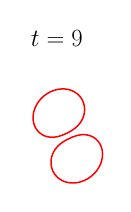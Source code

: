 \begin{tikzpicture}[scale=0.36]

\begin{axis}[
  xmin = -6,
  xmax = 2,
  ymin = -2,
  ymax = 2,
  axis equal = true,
  hide axis,
  title = {\Huge$t=9$}
  ]

\addplot [mark=none,red,line width=1.5] table{
-2.637e+00 1.242e-01
-2.559e+00 7.877e-02
-2.476e+00 4.296e-02
-2.388e+00 1.71e-02
-2.296e+00 1.403e-03
-2.202e+00 -4.095e-03
-2.106e+00 4.268e-04
-2.01e+00 1.45e-02
-1.912e+00 3.731e-02
-1.815e+00 6.783e-02
-1.718e+00 1.049e-01
-1.622e+00 1.476e-01
-1.526e+00 1.952e-01
-1.431e+00 2.481e-01
-1.339e+00 3.066e-01
-1.25e+00 3.717e-01
-1.167e+00 4.441e-01
-1.091e+00 5.241e-01
-1.024e+00 6.114e-01
-9.675e-01 7.048e-01
-9.223e-01 8.031e-01
-8.89e-01 9.047e-01
-8.679e-01 1.008e+00
-8.588e-01 1.111e+00
-8.617e-01 1.213e+00
-8.76e-01 1.311e+00
-9.011e-01 1.406e+00
-9.363e-01 1.495e+00
-9.808e-01 1.579e+00
-1.034e+00 1.655e+00
-1.094e+00 1.724e+00
-1.161e+00 1.785e+00
-1.234e+00 1.839e+00
-1.312e+00 1.884e+00
-1.395e+00 1.921e+00
-1.482e+00 1.951e+00
-1.573e+00 1.972e+00
-1.666e+00 1.984e+00
-1.762e+00 1.988e+00
-1.86e+00 1.982e+00
-1.959e+00 1.968e+00
-2.058e+00 1.945e+00
-2.156e+00 1.913e+00
-2.254e+00 1.873e+00
-2.349e+00 1.823e+00
-2.44e+00 1.766e+00
-2.527e+00 1.7e+00
-2.61e+00 1.627e+00
-2.685e+00 1.547e+00
-2.754e+00 1.46e+00
-2.815e+00 1.369e+00
-2.867e+00 1.273e+00
-2.91e+00 1.174e+00
-2.943e+00 1.072e+00
-2.966e+00 9.693e-01
-2.978e+00 8.664e-01
-2.98e+00 7.647e-01
-2.971e+00 6.653e-01
-2.951e+00 5.695e-01
-2.921e+00 4.782e-01
-2.881e+00 3.927e-01
-2.832e+00 3.138e-01
-2.775e+00 2.423e-01
-2.709e+00 1.789e-01
-2.637e+00 1.242e-01
};

\addplot [mark=none,red,line width=1.5] table{
-1.866e+00 -1.739e+00
-1.788e+00 -1.784e+00
-1.705e+00 -1.821e+00
-1.618e+00 -1.851e+00
-1.528e+00 -1.871e+00
-1.434e+00 -1.884e+00
-1.338e+00 -1.887e+00
-1.24e+00 -1.882e+00
-1.141e+00 -1.868e+00
-1.042e+00 -1.845e+00
-9.435e-01 -1.813e+00
-8.462e-01 -1.773e+00
-7.513e-01 -1.723e+00
-6.598e-01 -1.666e+00
-5.725e-01 -1.6e+00
-4.905e-01 -1.527e+00
-4.146e-01 -1.447e+00
-3.458e-01 -1.361e+00
-2.849e-01 -1.269e+00
-2.327e-01 -1.173e+00
-1.897e-01 -1.074e+00
-1.567e-01 -9.722e-01
-1.339e-01 -8.693e-01
-1.216e-01 -7.664e-01
-1.202e-01 -6.647e-01
-1.294e-01 -5.653e-01
-1.492e-01 -4.695e-01
-1.793e-01 -3.782e-01
-2.191e-01 -2.927e-01
-2.68e-01 -2.138e-01
-3.254e-01 -1.423e-01
-3.906e-01 -7.888e-02
-4.626e-01 -2.421e-02
-5.408e-01 2.123e-02
-6.243e-01 5.704e-02
-7.122e-01 8.29e-02
-8.037e-01 9.86e-02
-8.978e-01 1.041e-01
-9.937e-01 9.957e-02
-1.091e+00 8.55e-02
-1.188e+00 6.269e-02
-1.285e+00 3.217e-02
-1.382e+00 -4.893e-03
-1.478e+00 -4.755e-02
-1.574e+00 -9.525e-02
-1.669e+00 -1.481e-01
-1.761e+00 -2.066e-01
-1.85e+00 -2.717e-01
-1.933e+00 -3.441e-01
-2.009e+00 -4.241e-01
-2.076e+00 -5.114e-01
-2.132e+00 -6.048e-01
-2.178e+00 -7.031e-01
-2.211e+00 -8.047e-01
-2.232e+00 -9.078e-01
-2.241e+00 -1.011e+00
-2.238e+00 -1.113e+00
-2.224e+00 -1.211e+00
-2.199e+00 -1.306e+00
-2.164e+00 -1.395e+00
-2.119e+00 -1.478e+00
-2.066e+00 -1.555e+00
-2.006e+00 -1.624e+00
-1.939e+00 -1.685e+00
-1.866e+00 -1.739e+00
};

\end{axis}
\end{tikzpicture}

